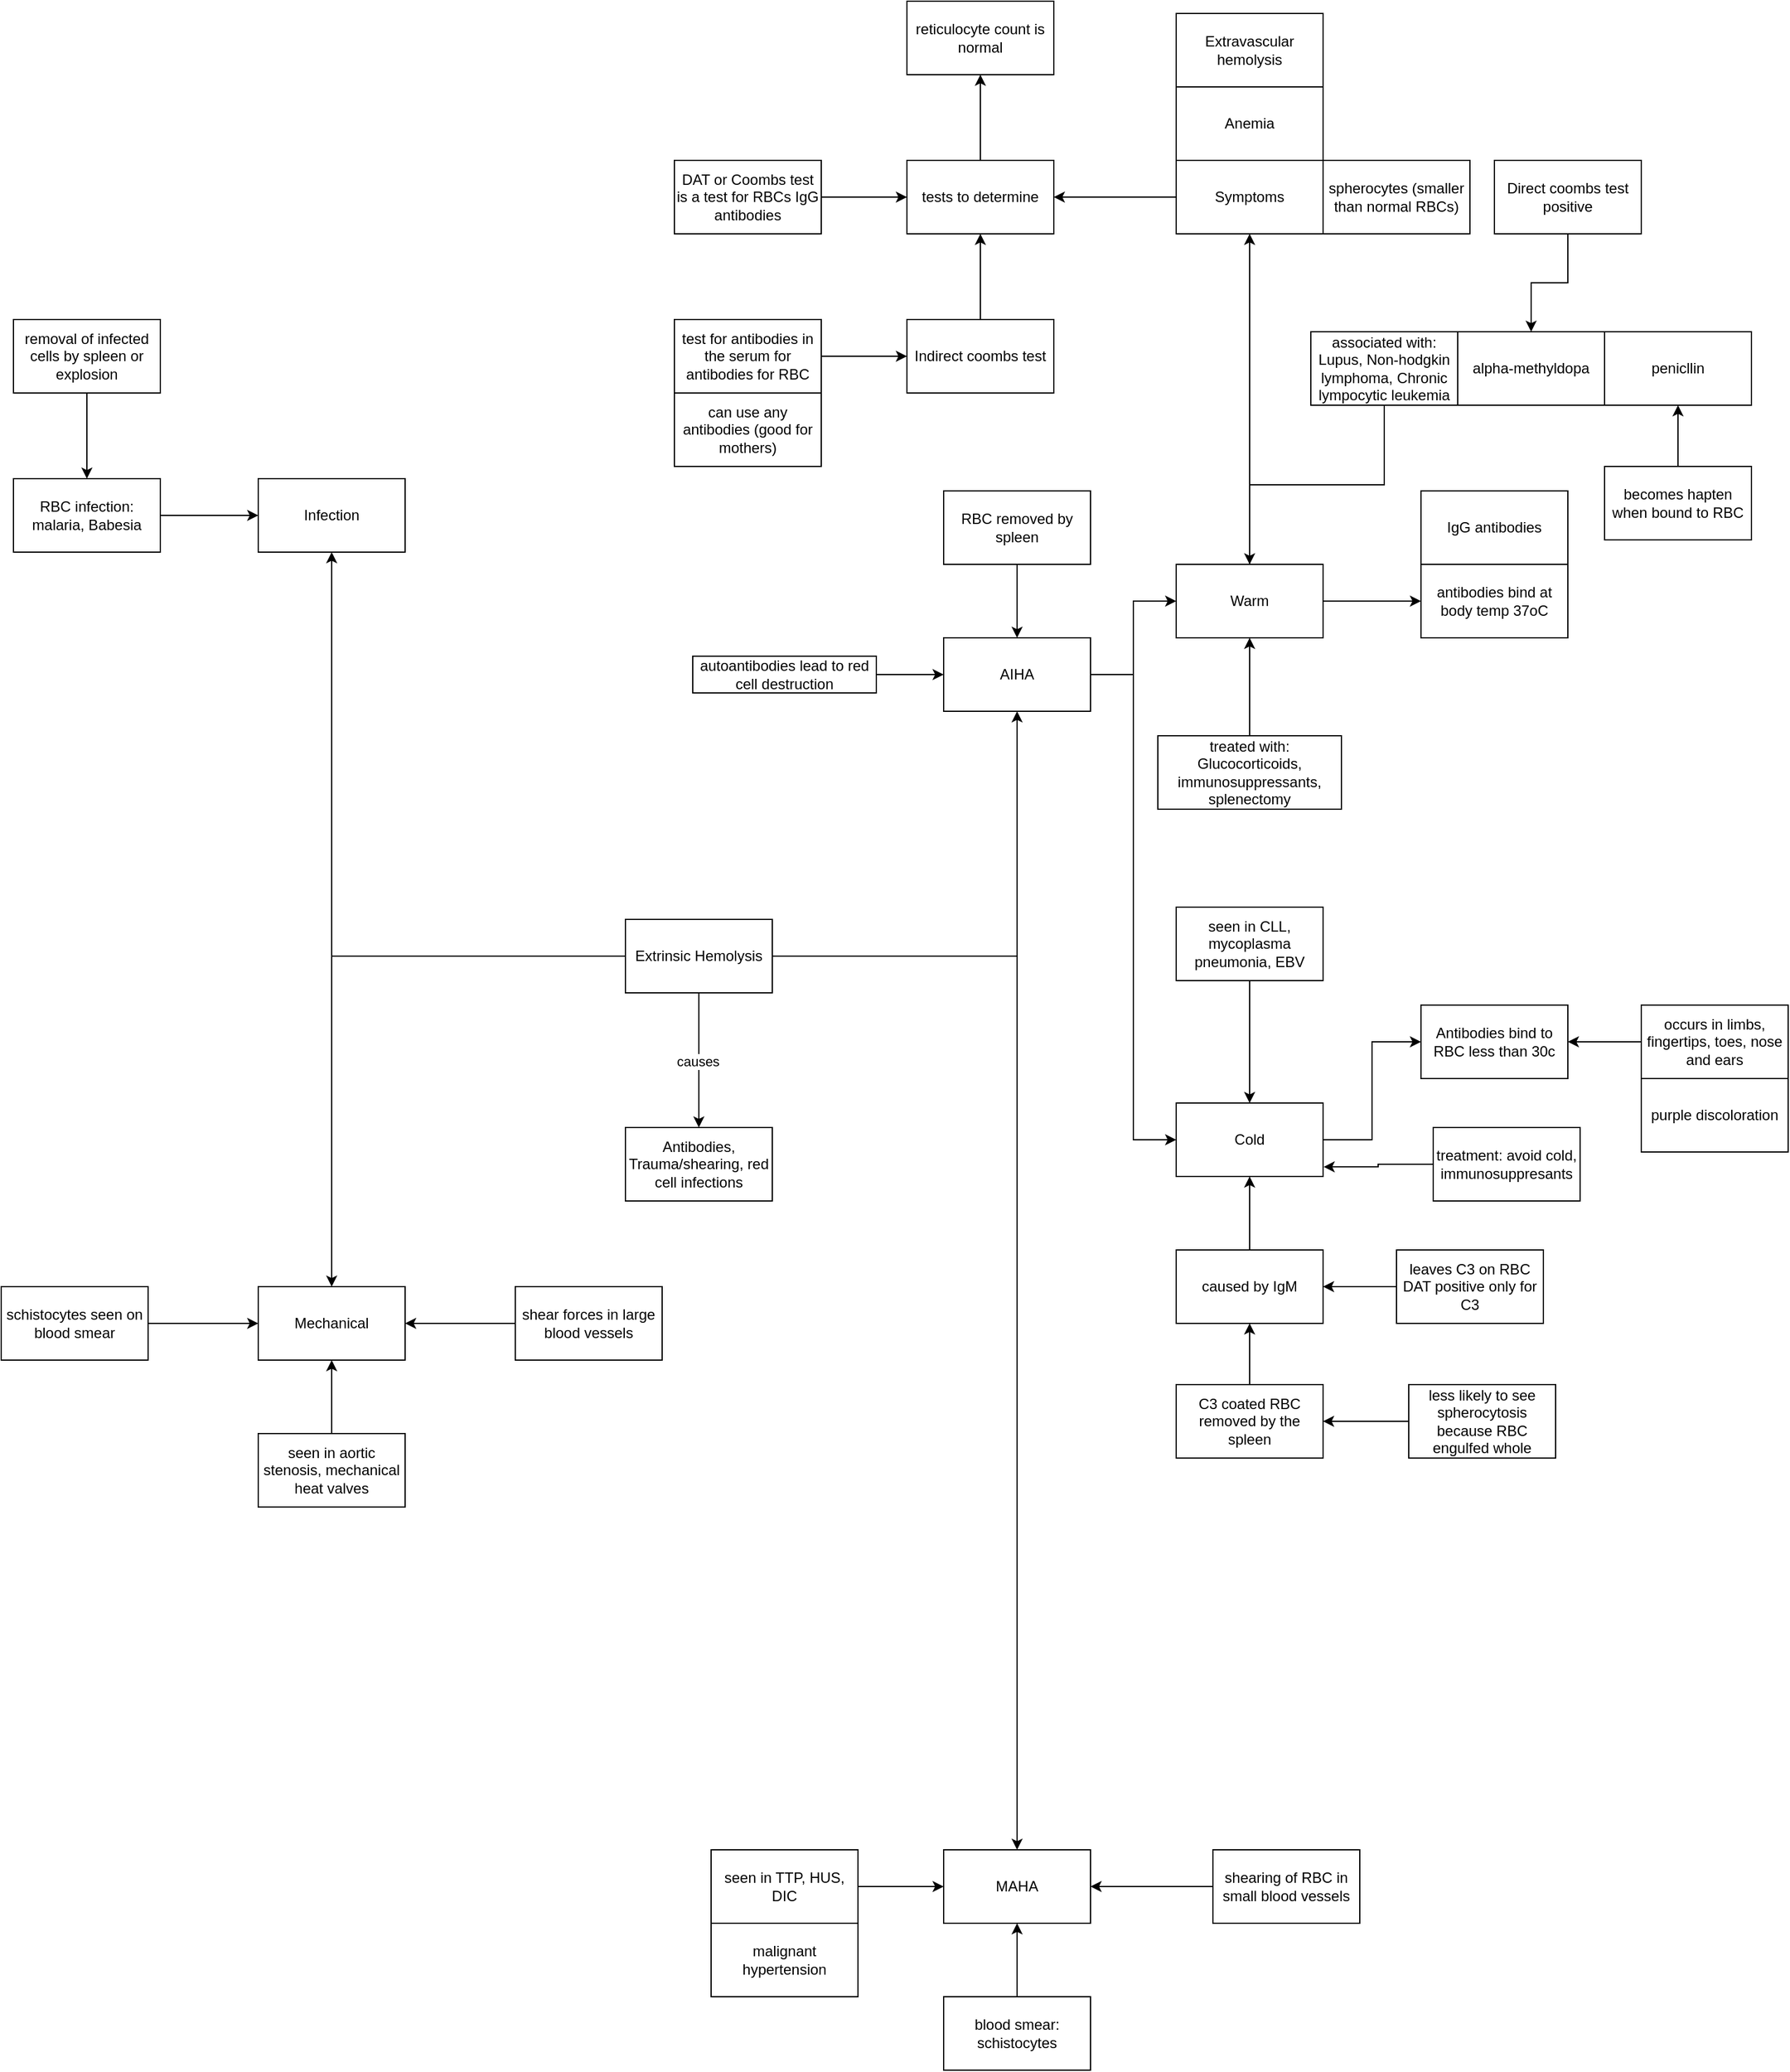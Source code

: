 <mxfile version="28.2.2">
  <diagram name="Page-1" id="aMbk1s5AR8xBIqTNzXPH">
    <mxGraphModel dx="2195" dy="1731" grid="1" gridSize="10" guides="1" tooltips="1" connect="1" arrows="1" fold="1" page="1" pageScale="1" pageWidth="850" pageHeight="1100" math="0" shadow="0">
      <root>
        <mxCell id="0" />
        <mxCell id="1" parent="0" />
        <mxCell id="vpqleht66YTsTtMB9ANk-3" style="edgeStyle=orthogonalEdgeStyle;rounded=0;orthogonalLoop=1;jettySize=auto;html=1;" edge="1" parent="1" source="vpqleht66YTsTtMB9ANk-1" target="vpqleht66YTsTtMB9ANk-2">
          <mxGeometry relative="1" as="geometry" />
        </mxCell>
        <mxCell id="vpqleht66YTsTtMB9ANk-5" style="edgeStyle=orthogonalEdgeStyle;rounded=0;orthogonalLoop=1;jettySize=auto;html=1;" edge="1" parent="1" source="vpqleht66YTsTtMB9ANk-1" target="vpqleht66YTsTtMB9ANk-4">
          <mxGeometry relative="1" as="geometry" />
        </mxCell>
        <mxCell id="vpqleht66YTsTtMB9ANk-7" style="edgeStyle=orthogonalEdgeStyle;rounded=0;orthogonalLoop=1;jettySize=auto;html=1;" edge="1" parent="1" source="vpqleht66YTsTtMB9ANk-1" target="vpqleht66YTsTtMB9ANk-6">
          <mxGeometry relative="1" as="geometry" />
        </mxCell>
        <mxCell id="vpqleht66YTsTtMB9ANk-9" style="edgeStyle=orthogonalEdgeStyle;rounded=0;orthogonalLoop=1;jettySize=auto;html=1;" edge="1" parent="1" source="vpqleht66YTsTtMB9ANk-1" target="vpqleht66YTsTtMB9ANk-8">
          <mxGeometry relative="1" as="geometry" />
        </mxCell>
        <mxCell id="vpqleht66YTsTtMB9ANk-11" value="" style="edgeStyle=orthogonalEdgeStyle;rounded=0;orthogonalLoop=1;jettySize=auto;html=1;" edge="1" parent="1" source="vpqleht66YTsTtMB9ANk-1" target="vpqleht66YTsTtMB9ANk-10">
          <mxGeometry relative="1" as="geometry" />
        </mxCell>
        <mxCell id="vpqleht66YTsTtMB9ANk-12" value="causes" style="edgeLabel;html=1;align=center;verticalAlign=middle;resizable=0;points=[];" vertex="1" connectable="0" parent="vpqleht66YTsTtMB9ANk-11">
          <mxGeometry x="-0.009" y="-1" relative="1" as="geometry">
            <mxPoint y="1" as="offset" />
          </mxGeometry>
        </mxCell>
        <mxCell id="vpqleht66YTsTtMB9ANk-1" value="Extrinsic Hemolysis" style="rounded=0;whiteSpace=wrap;html=1;" vertex="1" parent="1">
          <mxGeometry x="370" y="300" width="120" height="60" as="geometry" />
        </mxCell>
        <mxCell id="vpqleht66YTsTtMB9ANk-18" style="edgeStyle=orthogonalEdgeStyle;rounded=0;orthogonalLoop=1;jettySize=auto;html=1;" edge="1" parent="1" source="vpqleht66YTsTtMB9ANk-2" target="vpqleht66YTsTtMB9ANk-17">
          <mxGeometry relative="1" as="geometry" />
        </mxCell>
        <mxCell id="vpqleht66YTsTtMB9ANk-39" style="edgeStyle=orthogonalEdgeStyle;rounded=0;orthogonalLoop=1;jettySize=auto;html=1;entryX=0;entryY=0.5;entryDx=0;entryDy=0;" edge="1" parent="1" source="vpqleht66YTsTtMB9ANk-2" target="vpqleht66YTsTtMB9ANk-38">
          <mxGeometry relative="1" as="geometry" />
        </mxCell>
        <mxCell id="vpqleht66YTsTtMB9ANk-2" value="AIHA" style="rounded=0;whiteSpace=wrap;html=1;" vertex="1" parent="1">
          <mxGeometry x="630" y="70" width="120" height="60" as="geometry" />
        </mxCell>
        <mxCell id="vpqleht66YTsTtMB9ANk-4" value="MAHA" style="rounded=0;whiteSpace=wrap;html=1;" vertex="1" parent="1">
          <mxGeometry x="630" y="1060" width="120" height="60" as="geometry" />
        </mxCell>
        <mxCell id="vpqleht66YTsTtMB9ANk-6" value="Mechanical" style="rounded=0;whiteSpace=wrap;html=1;" vertex="1" parent="1">
          <mxGeometry x="70" y="600" width="120" height="60" as="geometry" />
        </mxCell>
        <mxCell id="vpqleht66YTsTtMB9ANk-8" value="Infection" style="rounded=0;whiteSpace=wrap;html=1;" vertex="1" parent="1">
          <mxGeometry x="70" y="-60" width="120" height="60" as="geometry" />
        </mxCell>
        <mxCell id="vpqleht66YTsTtMB9ANk-10" value="Antibodies, Trauma/shearing, red cell infections" style="rounded=0;whiteSpace=wrap;html=1;" vertex="1" parent="1">
          <mxGeometry x="370" y="470" width="120" height="60" as="geometry" />
        </mxCell>
        <mxCell id="vpqleht66YTsTtMB9ANk-14" value="" style="edgeStyle=orthogonalEdgeStyle;rounded=0;orthogonalLoop=1;jettySize=auto;html=1;" edge="1" parent="1" source="vpqleht66YTsTtMB9ANk-13" target="vpqleht66YTsTtMB9ANk-2">
          <mxGeometry relative="1" as="geometry" />
        </mxCell>
        <mxCell id="vpqleht66YTsTtMB9ANk-13" value="autoantibodies lead to red cell destruction" style="rounded=0;whiteSpace=wrap;html=1;" vertex="1" parent="1">
          <mxGeometry x="425" y="85" width="150" height="30" as="geometry" />
        </mxCell>
        <mxCell id="vpqleht66YTsTtMB9ANk-16" value="" style="edgeStyle=orthogonalEdgeStyle;rounded=0;orthogonalLoop=1;jettySize=auto;html=1;" edge="1" parent="1" source="vpqleht66YTsTtMB9ANk-15" target="vpqleht66YTsTtMB9ANk-2">
          <mxGeometry relative="1" as="geometry" />
        </mxCell>
        <mxCell id="vpqleht66YTsTtMB9ANk-15" value="RBC removed by spleen" style="rounded=0;whiteSpace=wrap;html=1;" vertex="1" parent="1">
          <mxGeometry x="630" y="-50" width="120" height="60" as="geometry" />
        </mxCell>
        <mxCell id="vpqleht66YTsTtMB9ANk-20" value="" style="edgeStyle=orthogonalEdgeStyle;rounded=0;orthogonalLoop=1;jettySize=auto;html=1;" edge="1" parent="1" source="vpqleht66YTsTtMB9ANk-17" target="vpqleht66YTsTtMB9ANk-19">
          <mxGeometry relative="1" as="geometry" />
        </mxCell>
        <mxCell id="vpqleht66YTsTtMB9ANk-23" style="edgeStyle=orthogonalEdgeStyle;rounded=0;orthogonalLoop=1;jettySize=auto;html=1;" edge="1" parent="1" source="vpqleht66YTsTtMB9ANk-17" target="vpqleht66YTsTtMB9ANk-22">
          <mxGeometry relative="1" as="geometry" />
        </mxCell>
        <mxCell id="vpqleht66YTsTtMB9ANk-17" value="Warm" style="rounded=0;whiteSpace=wrap;html=1;" vertex="1" parent="1">
          <mxGeometry x="820" y="10" width="120" height="60" as="geometry" />
        </mxCell>
        <mxCell id="vpqleht66YTsTtMB9ANk-19" value="antibodies bind at body temp 37oC" style="rounded=0;whiteSpace=wrap;html=1;" vertex="1" parent="1">
          <mxGeometry x="1020" y="10" width="120" height="60" as="geometry" />
        </mxCell>
        <mxCell id="vpqleht66YTsTtMB9ANk-21" value="IgG antibodies" style="rounded=0;whiteSpace=wrap;html=1;" vertex="1" parent="1">
          <mxGeometry x="1020" y="-50" width="120" height="60" as="geometry" />
        </mxCell>
        <mxCell id="vpqleht66YTsTtMB9ANk-28" style="edgeStyle=orthogonalEdgeStyle;rounded=0;orthogonalLoop=1;jettySize=auto;html=1;" edge="1" parent="1" source="vpqleht66YTsTtMB9ANk-22" target="vpqleht66YTsTtMB9ANk-27">
          <mxGeometry relative="1" as="geometry" />
        </mxCell>
        <mxCell id="vpqleht66YTsTtMB9ANk-22" value="Symptoms" style="rounded=0;whiteSpace=wrap;html=1;" vertex="1" parent="1">
          <mxGeometry x="820" y="-320" width="120" height="60" as="geometry" />
        </mxCell>
        <mxCell id="vpqleht66YTsTtMB9ANk-24" value="Anemia" style="rounded=0;whiteSpace=wrap;html=1;" vertex="1" parent="1">
          <mxGeometry x="820" y="-380" width="120" height="60" as="geometry" />
        </mxCell>
        <mxCell id="vpqleht66YTsTtMB9ANk-25" value="Extravascular hemolysis" style="rounded=0;whiteSpace=wrap;html=1;" vertex="1" parent="1">
          <mxGeometry x="820" y="-440" width="120" height="60" as="geometry" />
        </mxCell>
        <mxCell id="vpqleht66YTsTtMB9ANk-26" value="spherocytes (smaller than normal RBCs)" style="rounded=0;whiteSpace=wrap;html=1;" vertex="1" parent="1">
          <mxGeometry x="940" y="-320" width="120" height="60" as="geometry" />
        </mxCell>
        <mxCell id="vpqleht66YTsTtMB9ANk-30" style="edgeStyle=orthogonalEdgeStyle;rounded=0;orthogonalLoop=1;jettySize=auto;html=1;" edge="1" parent="1" source="vpqleht66YTsTtMB9ANk-27" target="vpqleht66YTsTtMB9ANk-29">
          <mxGeometry relative="1" as="geometry" />
        </mxCell>
        <mxCell id="vpqleht66YTsTtMB9ANk-27" value="tests to determine" style="rounded=0;whiteSpace=wrap;html=1;" vertex="1" parent="1">
          <mxGeometry x="600" y="-320" width="120" height="60" as="geometry" />
        </mxCell>
        <mxCell id="vpqleht66YTsTtMB9ANk-29" value="reticulocyte count is normal" style="rounded=0;whiteSpace=wrap;html=1;" vertex="1" parent="1">
          <mxGeometry x="600" y="-450" width="120" height="60" as="geometry" />
        </mxCell>
        <mxCell id="vpqleht66YTsTtMB9ANk-32" style="edgeStyle=orthogonalEdgeStyle;rounded=0;orthogonalLoop=1;jettySize=auto;html=1;" edge="1" parent="1" source="vpqleht66YTsTtMB9ANk-31" target="vpqleht66YTsTtMB9ANk-27">
          <mxGeometry relative="1" as="geometry" />
        </mxCell>
        <mxCell id="vpqleht66YTsTtMB9ANk-31" value="DAT or Coombs test is a test for RBCs IgG antibodies" style="rounded=0;whiteSpace=wrap;html=1;" vertex="1" parent="1">
          <mxGeometry x="410" y="-320" width="120" height="60" as="geometry" />
        </mxCell>
        <mxCell id="vpqleht66YTsTtMB9ANk-34" style="edgeStyle=orthogonalEdgeStyle;rounded=0;orthogonalLoop=1;jettySize=auto;html=1;" edge="1" parent="1" source="vpqleht66YTsTtMB9ANk-33" target="vpqleht66YTsTtMB9ANk-27">
          <mxGeometry relative="1" as="geometry" />
        </mxCell>
        <mxCell id="vpqleht66YTsTtMB9ANk-33" value="Indirect coombs test" style="rounded=0;whiteSpace=wrap;html=1;" vertex="1" parent="1">
          <mxGeometry x="600" y="-190" width="120" height="60" as="geometry" />
        </mxCell>
        <mxCell id="vpqleht66YTsTtMB9ANk-36" style="edgeStyle=orthogonalEdgeStyle;rounded=0;orthogonalLoop=1;jettySize=auto;html=1;" edge="1" parent="1" source="vpqleht66YTsTtMB9ANk-35" target="vpqleht66YTsTtMB9ANk-33">
          <mxGeometry relative="1" as="geometry" />
        </mxCell>
        <mxCell id="vpqleht66YTsTtMB9ANk-35" value="test for antibodies in the serum for antibodies for RBC" style="rounded=0;whiteSpace=wrap;html=1;" vertex="1" parent="1">
          <mxGeometry x="410" y="-190" width="120" height="60" as="geometry" />
        </mxCell>
        <mxCell id="vpqleht66YTsTtMB9ANk-37" value="can use any antibodies (good for mothers)" style="rounded=0;whiteSpace=wrap;html=1;" vertex="1" parent="1">
          <mxGeometry x="410" y="-130" width="120" height="60" as="geometry" />
        </mxCell>
        <mxCell id="vpqleht66YTsTtMB9ANk-51" style="edgeStyle=orthogonalEdgeStyle;rounded=0;orthogonalLoop=1;jettySize=auto;html=1;entryX=0;entryY=0.5;entryDx=0;entryDy=0;" edge="1" parent="1" source="vpqleht66YTsTtMB9ANk-38" target="vpqleht66YTsTtMB9ANk-50">
          <mxGeometry relative="1" as="geometry" />
        </mxCell>
        <mxCell id="vpqleht66YTsTtMB9ANk-38" value="Cold" style="rounded=0;whiteSpace=wrap;html=1;" vertex="1" parent="1">
          <mxGeometry x="820" y="450" width="120" height="60" as="geometry" />
        </mxCell>
        <mxCell id="vpqleht66YTsTtMB9ANk-41" style="edgeStyle=orthogonalEdgeStyle;rounded=0;orthogonalLoop=1;jettySize=auto;html=1;" edge="1" parent="1" source="vpqleht66YTsTtMB9ANk-40" target="vpqleht66YTsTtMB9ANk-17">
          <mxGeometry relative="1" as="geometry" />
        </mxCell>
        <mxCell id="vpqleht66YTsTtMB9ANk-40" value="associated with: Lupus, Non-hodgkin lymphoma, Chronic lympocytic leukemia" style="rounded=0;whiteSpace=wrap;html=1;" vertex="1" parent="1">
          <mxGeometry x="930" y="-180" width="120" height="60" as="geometry" />
        </mxCell>
        <mxCell id="vpqleht66YTsTtMB9ANk-42" value="alpha-methyldopa" style="rounded=0;whiteSpace=wrap;html=1;" vertex="1" parent="1">
          <mxGeometry x="1050" y="-180" width="120" height="60" as="geometry" />
        </mxCell>
        <mxCell id="vpqleht66YTsTtMB9ANk-44" style="edgeStyle=orthogonalEdgeStyle;rounded=0;orthogonalLoop=1;jettySize=auto;html=1;" edge="1" parent="1" source="vpqleht66YTsTtMB9ANk-43" target="vpqleht66YTsTtMB9ANk-42">
          <mxGeometry relative="1" as="geometry" />
        </mxCell>
        <mxCell id="vpqleht66YTsTtMB9ANk-43" value="Direct coombs test positive" style="rounded=0;whiteSpace=wrap;html=1;" vertex="1" parent="1">
          <mxGeometry x="1080" y="-320" width="120" height="60" as="geometry" />
        </mxCell>
        <mxCell id="vpqleht66YTsTtMB9ANk-45" value="penicllin" style="rounded=0;whiteSpace=wrap;html=1;" vertex="1" parent="1">
          <mxGeometry x="1170" y="-180" width="120" height="60" as="geometry" />
        </mxCell>
        <mxCell id="vpqleht66YTsTtMB9ANk-47" value="" style="edgeStyle=orthogonalEdgeStyle;rounded=0;orthogonalLoop=1;jettySize=auto;html=1;" edge="1" parent="1" source="vpqleht66YTsTtMB9ANk-46" target="vpqleht66YTsTtMB9ANk-45">
          <mxGeometry relative="1" as="geometry" />
        </mxCell>
        <mxCell id="vpqleht66YTsTtMB9ANk-46" value="becomes hapten when bound to RBC" style="rounded=0;whiteSpace=wrap;html=1;" vertex="1" parent="1">
          <mxGeometry x="1170" y="-70" width="120" height="60" as="geometry" />
        </mxCell>
        <mxCell id="vpqleht66YTsTtMB9ANk-49" style="edgeStyle=orthogonalEdgeStyle;rounded=0;orthogonalLoop=1;jettySize=auto;html=1;entryX=0.5;entryY=1;entryDx=0;entryDy=0;" edge="1" parent="1" source="vpqleht66YTsTtMB9ANk-48" target="vpqleht66YTsTtMB9ANk-17">
          <mxGeometry relative="1" as="geometry" />
        </mxCell>
        <mxCell id="vpqleht66YTsTtMB9ANk-48" value="treated with: Glucocorticoids, immunosuppressants, splenectomy" style="rounded=0;whiteSpace=wrap;html=1;" vertex="1" parent="1">
          <mxGeometry x="805" y="150" width="150" height="60" as="geometry" />
        </mxCell>
        <mxCell id="vpqleht66YTsTtMB9ANk-50" value="Antibodies bind to RBC less than 30c" style="rounded=0;whiteSpace=wrap;html=1;" vertex="1" parent="1">
          <mxGeometry x="1020" y="370" width="120" height="60" as="geometry" />
        </mxCell>
        <mxCell id="vpqleht66YTsTtMB9ANk-53" style="edgeStyle=orthogonalEdgeStyle;rounded=0;orthogonalLoop=1;jettySize=auto;html=1;entryX=1;entryY=0.5;entryDx=0;entryDy=0;" edge="1" parent="1" source="vpqleht66YTsTtMB9ANk-52" target="vpqleht66YTsTtMB9ANk-50">
          <mxGeometry relative="1" as="geometry" />
        </mxCell>
        <mxCell id="vpqleht66YTsTtMB9ANk-52" value="occurs in limbs, fingertips, toes, nose and ears" style="rounded=0;whiteSpace=wrap;html=1;" vertex="1" parent="1">
          <mxGeometry x="1200" y="370" width="120" height="60" as="geometry" />
        </mxCell>
        <mxCell id="vpqleht66YTsTtMB9ANk-54" value="purple discoloration" style="rounded=0;whiteSpace=wrap;html=1;" vertex="1" parent="1">
          <mxGeometry x="1200" y="430" width="120" height="60" as="geometry" />
        </mxCell>
        <mxCell id="vpqleht66YTsTtMB9ANk-56" style="edgeStyle=orthogonalEdgeStyle;rounded=0;orthogonalLoop=1;jettySize=auto;html=1;" edge="1" parent="1" source="vpqleht66YTsTtMB9ANk-55" target="vpqleht66YTsTtMB9ANk-38">
          <mxGeometry relative="1" as="geometry" />
        </mxCell>
        <mxCell id="vpqleht66YTsTtMB9ANk-55" value="caused by IgM" style="rounded=0;whiteSpace=wrap;html=1;" vertex="1" parent="1">
          <mxGeometry x="820" y="570" width="120" height="60" as="geometry" />
        </mxCell>
        <mxCell id="vpqleht66YTsTtMB9ANk-58" value="" style="edgeStyle=orthogonalEdgeStyle;rounded=0;orthogonalLoop=1;jettySize=auto;html=1;" edge="1" parent="1" source="vpqleht66YTsTtMB9ANk-57" target="vpqleht66YTsTtMB9ANk-55">
          <mxGeometry relative="1" as="geometry" />
        </mxCell>
        <mxCell id="vpqleht66YTsTtMB9ANk-57" value="leaves C3 on RBC DAT positive only for C3" style="rounded=0;whiteSpace=wrap;html=1;" vertex="1" parent="1">
          <mxGeometry x="1000" y="570" width="120" height="60" as="geometry" />
        </mxCell>
        <mxCell id="vpqleht66YTsTtMB9ANk-60" value="" style="edgeStyle=orthogonalEdgeStyle;rounded=0;orthogonalLoop=1;jettySize=auto;html=1;" edge="1" parent="1" source="vpqleht66YTsTtMB9ANk-59" target="vpqleht66YTsTtMB9ANk-55">
          <mxGeometry relative="1" as="geometry" />
        </mxCell>
        <mxCell id="vpqleht66YTsTtMB9ANk-59" value="C3 coated RBC removed by the spleen" style="rounded=0;whiteSpace=wrap;html=1;" vertex="1" parent="1">
          <mxGeometry x="820" y="680" width="120" height="60" as="geometry" />
        </mxCell>
        <mxCell id="vpqleht66YTsTtMB9ANk-63" style="edgeStyle=orthogonalEdgeStyle;rounded=0;orthogonalLoop=1;jettySize=auto;html=1;entryX=1;entryY=0.5;entryDx=0;entryDy=0;" edge="1" parent="1" source="vpqleht66YTsTtMB9ANk-61" target="vpqleht66YTsTtMB9ANk-59">
          <mxGeometry relative="1" as="geometry" />
        </mxCell>
        <mxCell id="vpqleht66YTsTtMB9ANk-61" value="less likely to see spherocytosis because RBC engulfed whole" style="rounded=0;whiteSpace=wrap;html=1;" vertex="1" parent="1">
          <mxGeometry x="1010" y="680" width="120" height="60" as="geometry" />
        </mxCell>
        <mxCell id="vpqleht66YTsTtMB9ANk-65" style="edgeStyle=orthogonalEdgeStyle;rounded=0;orthogonalLoop=1;jettySize=auto;html=1;" edge="1" parent="1" source="vpqleht66YTsTtMB9ANk-64" target="vpqleht66YTsTtMB9ANk-38">
          <mxGeometry relative="1" as="geometry" />
        </mxCell>
        <mxCell id="vpqleht66YTsTtMB9ANk-64" value="seen in CLL, mycoplasma pneumonia, EBV" style="rounded=0;whiteSpace=wrap;html=1;" vertex="1" parent="1">
          <mxGeometry x="820" y="290" width="120" height="60" as="geometry" />
        </mxCell>
        <mxCell id="vpqleht66YTsTtMB9ANk-66" value="treatment: avoid cold, immunosuppresants" style="rounded=0;whiteSpace=wrap;html=1;" vertex="1" parent="1">
          <mxGeometry x="1030" y="470" width="120" height="60" as="geometry" />
        </mxCell>
        <mxCell id="vpqleht66YTsTtMB9ANk-67" style="edgeStyle=orthogonalEdgeStyle;rounded=0;orthogonalLoop=1;jettySize=auto;html=1;entryX=1.004;entryY=0.869;entryDx=0;entryDy=0;entryPerimeter=0;" edge="1" parent="1" source="vpqleht66YTsTtMB9ANk-66" target="vpqleht66YTsTtMB9ANk-38">
          <mxGeometry relative="1" as="geometry" />
        </mxCell>
        <mxCell id="vpqleht66YTsTtMB9ANk-69" style="edgeStyle=orthogonalEdgeStyle;rounded=0;orthogonalLoop=1;jettySize=auto;html=1;" edge="1" parent="1" source="vpqleht66YTsTtMB9ANk-68" target="vpqleht66YTsTtMB9ANk-4">
          <mxGeometry relative="1" as="geometry" />
        </mxCell>
        <mxCell id="vpqleht66YTsTtMB9ANk-68" value="shearing of RBC in small blood vessels" style="rounded=0;whiteSpace=wrap;html=1;" vertex="1" parent="1">
          <mxGeometry x="850" y="1060" width="120" height="60" as="geometry" />
        </mxCell>
        <mxCell id="vpqleht66YTsTtMB9ANk-71" value="" style="edgeStyle=orthogonalEdgeStyle;rounded=0;orthogonalLoop=1;jettySize=auto;html=1;" edge="1" parent="1" source="vpqleht66YTsTtMB9ANk-70" target="vpqleht66YTsTtMB9ANk-4">
          <mxGeometry relative="1" as="geometry" />
        </mxCell>
        <mxCell id="vpqleht66YTsTtMB9ANk-70" value="blood smear: schistocytes" style="rounded=0;whiteSpace=wrap;html=1;" vertex="1" parent="1">
          <mxGeometry x="630" y="1180" width="120" height="60" as="geometry" />
        </mxCell>
        <mxCell id="vpqleht66YTsTtMB9ANk-73" value="" style="edgeStyle=orthogonalEdgeStyle;rounded=0;orthogonalLoop=1;jettySize=auto;html=1;" edge="1" parent="1" source="vpqleht66YTsTtMB9ANk-72" target="vpqleht66YTsTtMB9ANk-4">
          <mxGeometry relative="1" as="geometry" />
        </mxCell>
        <mxCell id="vpqleht66YTsTtMB9ANk-72" value="seen in TTP, HUS, DIC" style="rounded=0;whiteSpace=wrap;html=1;" vertex="1" parent="1">
          <mxGeometry x="440" y="1060" width="120" height="60" as="geometry" />
        </mxCell>
        <mxCell id="vpqleht66YTsTtMB9ANk-74" value="malignant hypertension" style="rounded=0;whiteSpace=wrap;html=1;" vertex="1" parent="1">
          <mxGeometry x="440" y="1120" width="120" height="60" as="geometry" />
        </mxCell>
        <mxCell id="vpqleht66YTsTtMB9ANk-76" value="" style="edgeStyle=orthogonalEdgeStyle;rounded=0;orthogonalLoop=1;jettySize=auto;html=1;" edge="1" parent="1" source="vpqleht66YTsTtMB9ANk-75" target="vpqleht66YTsTtMB9ANk-6">
          <mxGeometry relative="1" as="geometry" />
        </mxCell>
        <mxCell id="vpqleht66YTsTtMB9ANk-75" value="shear forces in large blood vessels" style="rounded=0;whiteSpace=wrap;html=1;" vertex="1" parent="1">
          <mxGeometry x="280" y="600" width="120" height="60" as="geometry" />
        </mxCell>
        <mxCell id="vpqleht66YTsTtMB9ANk-78" value="" style="edgeStyle=orthogonalEdgeStyle;rounded=0;orthogonalLoop=1;jettySize=auto;html=1;" edge="1" parent="1" source="vpqleht66YTsTtMB9ANk-77" target="vpqleht66YTsTtMB9ANk-6">
          <mxGeometry relative="1" as="geometry" />
        </mxCell>
        <mxCell id="vpqleht66YTsTtMB9ANk-77" value="seen in aortic stenosis, mechanical heat valves" style="rounded=0;whiteSpace=wrap;html=1;" vertex="1" parent="1">
          <mxGeometry x="70" y="720" width="120" height="60" as="geometry" />
        </mxCell>
        <mxCell id="vpqleht66YTsTtMB9ANk-80" value="" style="edgeStyle=orthogonalEdgeStyle;rounded=0;orthogonalLoop=1;jettySize=auto;html=1;" edge="1" parent="1" source="vpqleht66YTsTtMB9ANk-79" target="vpqleht66YTsTtMB9ANk-6">
          <mxGeometry relative="1" as="geometry" />
        </mxCell>
        <mxCell id="vpqleht66YTsTtMB9ANk-79" value="schistocytes seen on blood smear" style="rounded=0;whiteSpace=wrap;html=1;" vertex="1" parent="1">
          <mxGeometry x="-140" y="600" width="120" height="60" as="geometry" />
        </mxCell>
        <mxCell id="vpqleht66YTsTtMB9ANk-82" value="" style="edgeStyle=orthogonalEdgeStyle;rounded=0;orthogonalLoop=1;jettySize=auto;html=1;" edge="1" parent="1" source="vpqleht66YTsTtMB9ANk-81" target="vpqleht66YTsTtMB9ANk-8">
          <mxGeometry relative="1" as="geometry" />
        </mxCell>
        <mxCell id="vpqleht66YTsTtMB9ANk-81" value="RBC infection: malaria, Babesia" style="rounded=0;whiteSpace=wrap;html=1;" vertex="1" parent="1">
          <mxGeometry x="-130" y="-60" width="120" height="60" as="geometry" />
        </mxCell>
        <mxCell id="vpqleht66YTsTtMB9ANk-84" value="" style="edgeStyle=orthogonalEdgeStyle;rounded=0;orthogonalLoop=1;jettySize=auto;html=1;" edge="1" parent="1" source="vpqleht66YTsTtMB9ANk-83" target="vpqleht66YTsTtMB9ANk-81">
          <mxGeometry relative="1" as="geometry" />
        </mxCell>
        <mxCell id="vpqleht66YTsTtMB9ANk-83" value="removal of infected cells by spleen or explosion" style="rounded=0;whiteSpace=wrap;html=1;" vertex="1" parent="1">
          <mxGeometry x="-130" y="-190" width="120" height="60" as="geometry" />
        </mxCell>
      </root>
    </mxGraphModel>
  </diagram>
</mxfile>
